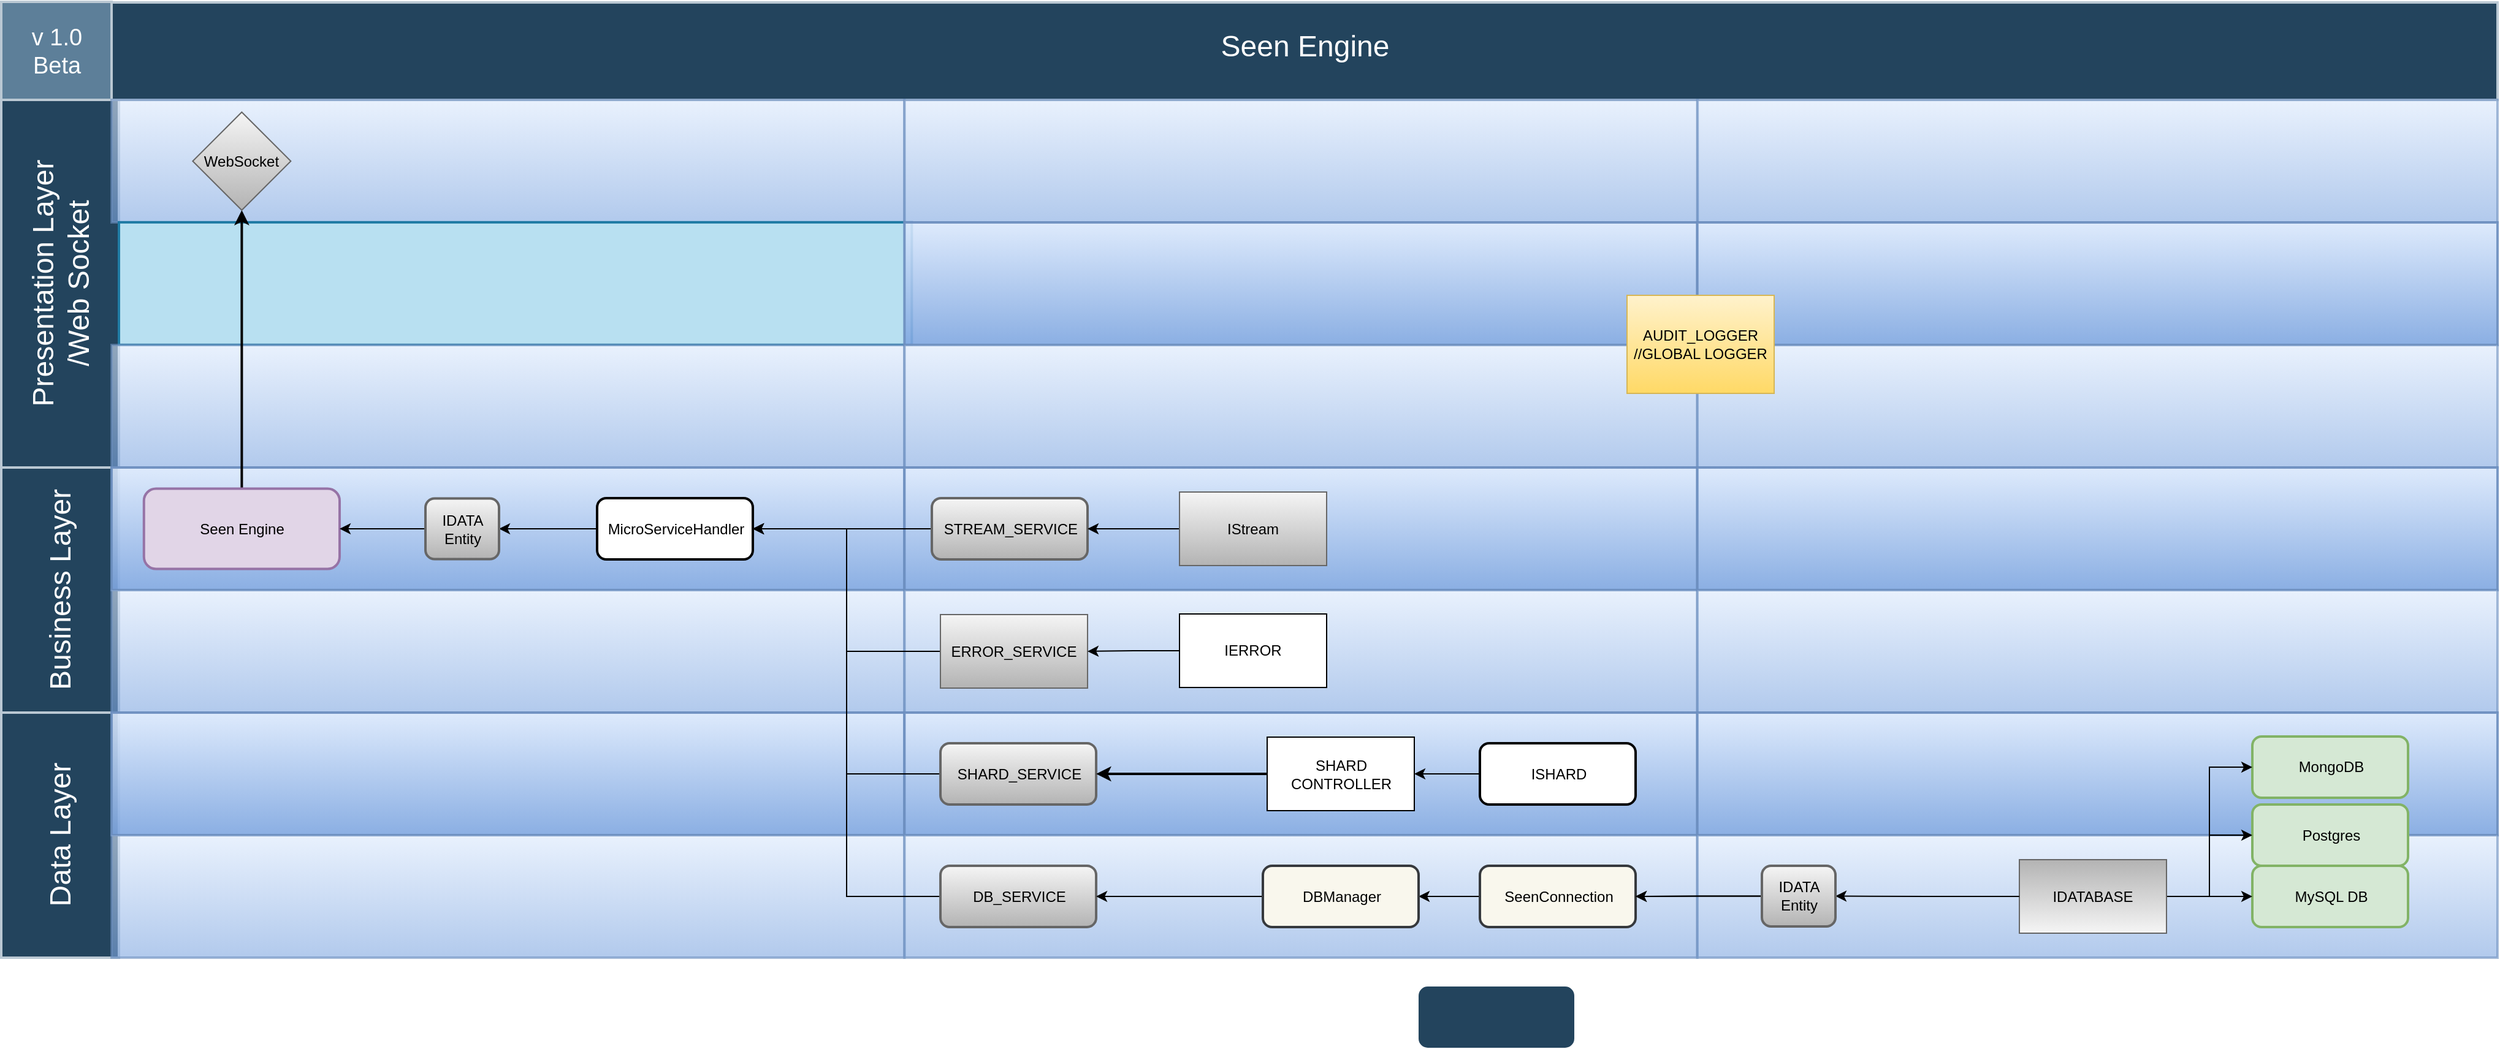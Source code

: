 <mxfile version="22.1.5" type="device">
  <diagram id="6a731a19-8d31-9384-78a2-239565b7b9f0" name="Page-1">
    <mxGraphModel dx="1199" dy="-130" grid="1" gridSize="10" guides="1" tooltips="1" connect="1" arrows="1" fold="1" page="1" pageScale="1" pageWidth="1169" pageHeight="827" background="none" math="0" shadow="0">
      <root>
        <mxCell id="0" />
        <mxCell id="1" parent="0" />
        <mxCell id="56" value="Seen Engine&lt;br&gt;" style="strokeColor=#BAC8D3;fillColor=#23445D;fontSize=24;strokeWidth=2;fontFamily=Helvetica;html=1;fontColor=#FFFFFF;fontStyle=0;spacingBottom=8;spacingRight=0;spacingLeft=83;" parent="1" vertex="1">
          <mxGeometry x="160" y="851" width="2030" height="79.5" as="geometry" />
        </mxCell>
        <mxCell id="57" value="Presentation Layer&lt;br&gt;/Web Socket" style="strokeColor=#BAC8D3;fillColor=#23445D;fontSize=24;strokeWidth=2;horizontal=0;fontFamily=Helvetica;html=1;fontColor=#FFFFFF;fontStyle=0" parent="1" vertex="1">
          <mxGeometry x="154" y="930.5" width="96" height="300" as="geometry" />
        </mxCell>
        <mxCell id="59" value="v 1.0&lt;br&gt;Beta" style="strokeColor=#BAC8D3;fillColor=#5d7f99;fontSize=19;strokeWidth=2;fontFamily=Helvetica;html=1;labelBackgroundColor=none;fontColor=#FFFFFF;" parent="1" vertex="1">
          <mxGeometry x="154" y="850.5" width="90" height="80" as="geometry" />
        </mxCell>
        <mxCell id="64" value="Business Layer" style="strokeColor=#BAC8D3;fillColor=#23445D;fontSize=24;strokeWidth=2;horizontal=0;fontFamily=Helvetica;html=1;fontColor=#FFFFFF;fontStyle=0" parent="1" vertex="1">
          <mxGeometry x="154" y="1230.5" width="96" height="200" as="geometry" />
        </mxCell>
        <mxCell id="67" value="Data Layer" style="strokeColor=#BAC8D3;fillColor=#23445D;fontSize=24;strokeWidth=2;horizontal=0;fontFamily=Helvetica;html=1;fontColor=#FFFFFF;fontStyle=0" parent="1" vertex="1">
          <mxGeometry x="154" y="1430.5" width="96" height="200" as="geometry" />
        </mxCell>
        <mxCell id="68" value="" style="strokeColor=#6c8ebf;fillColor=#dae8fc;fontSize=18;strokeWidth=2;fontFamily=Helvetica;html=1;opacity=60;gradientColor=#7ea6e0;" parent="1" vertex="1">
          <mxGeometry x="244" y="930.5" width="646.667" height="100" as="geometry" />
        </mxCell>
        <mxCell id="69" value="" style="fillColor=#b1ddf0;fontSize=18;strokeWidth=2;fontFamily=Helvetica;html=1;opacity=90;strokeColor=#10739e;" parent="1" vertex="1">
          <mxGeometry x="250" y="1030.4" width="646.667" height="100" as="geometry" />
        </mxCell>
        <mxCell id="70" value="" style="strokeColor=#6c8ebf;fillColor=#dae8fc;fontSize=18;strokeWidth=2;fontFamily=Helvetica;html=1;opacity=60;gradientColor=#7ea6e0;" parent="1" vertex="1">
          <mxGeometry x="244" y="1130.5" width="646.667" height="100" as="geometry" />
        </mxCell>
        <mxCell id="71" value="" style="fillColor=#dae8fc;fontSize=18;strokeWidth=2;fontFamily=Helvetica;html=1;opacity=90;gradientColor=#7ea6e0;strokeColor=#6c8ebf;" parent="1" vertex="1">
          <mxGeometry x="244" y="1230.5" width="646.667" height="100" as="geometry" />
        </mxCell>
        <mxCell id="72" value="" style="strokeColor=#6c8ebf;fillColor=#dae8fc;fontSize=18;strokeWidth=2;fontFamily=Helvetica;html=1;opacity=60;gradientColor=#7ea6e0;" parent="1" vertex="1">
          <mxGeometry x="244" y="1330.5" width="646.667" height="100" as="geometry" />
        </mxCell>
        <mxCell id="73" value="" style="fillColor=#dae8fc;fontSize=18;strokeWidth=2;fontFamily=Helvetica;html=1;opacity=90;gradientColor=#7ea6e0;strokeColor=#6c8ebf;" parent="1" vertex="1">
          <mxGeometry x="244" y="1430.5" width="646.667" height="100" as="geometry" />
        </mxCell>
        <mxCell id="74" value="" style="strokeColor=#6c8ebf;fillColor=#dae8fc;fontSize=18;strokeWidth=2;fontFamily=Helvetica;html=1;opacity=60;gradientColor=#7ea6e0;" parent="1" vertex="1">
          <mxGeometry x="244" y="1530.5" width="646.667" height="100" as="geometry" />
        </mxCell>
        <mxCell id="75" value="" style="strokeColor=#6c8ebf;fillColor=#dae8fc;fontSize=18;strokeWidth=2;fontFamily=Helvetica;html=1;opacity=60;gradientColor=#7ea6e0;" parent="1" vertex="1">
          <mxGeometry x="890.667" y="930.5" width="647" height="100" as="geometry" />
        </mxCell>
        <mxCell id="76" value="" style="fillColor=#dae8fc;fontSize=18;strokeWidth=2;fontFamily=Helvetica;html=1;opacity=90;gradientColor=#7ea6e0;strokeColor=#6c8ebf;" parent="1" vertex="1">
          <mxGeometry x="890.667" y="1030.5" width="646.667" height="100" as="geometry" />
        </mxCell>
        <mxCell id="77" value="" style="strokeColor=#6c8ebf;fillColor=#dae8fc;fontSize=18;strokeWidth=2;fontFamily=Helvetica;html=1;opacity=60;gradientColor=#7ea6e0;" parent="1" vertex="1">
          <mxGeometry x="890.667" y="1130.5" width="646.667" height="100" as="geometry" />
        </mxCell>
        <mxCell id="78" value="" style="fillColor=#dae8fc;fontSize=18;strokeWidth=2;fontFamily=Helvetica;html=1;opacity=90;gradientColor=#7ea6e0;strokeColor=#6c8ebf;" parent="1" vertex="1">
          <mxGeometry x="890.667" y="1230.5" width="646.667" height="100" as="geometry" />
        </mxCell>
        <mxCell id="79" value="" style="strokeColor=#6c8ebf;fillColor=#dae8fc;fontSize=18;strokeWidth=2;fontFamily=Helvetica;html=1;opacity=60;gradientColor=#7ea6e0;" parent="1" vertex="1">
          <mxGeometry x="890.667" y="1330.5" width="646.667" height="100" as="geometry" />
        </mxCell>
        <mxCell id="80" value="" style="fillColor=#dae8fc;fontSize=18;strokeWidth=2;fontFamily=Helvetica;html=1;opacity=90;gradientColor=#7ea6e0;strokeColor=#6c8ebf;" parent="1" vertex="1">
          <mxGeometry x="890.667" y="1430.5" width="646.667" height="100" as="geometry" />
        </mxCell>
        <mxCell id="81" value="" style="strokeColor=#6c8ebf;fillColor=#dae8fc;fontSize=18;strokeWidth=2;fontFamily=Helvetica;html=1;opacity=60;fontStyle=4;gradientColor=#7ea6e0;" parent="1" vertex="1">
          <mxGeometry x="890.667" y="1530.5" width="646.667" height="100" as="geometry" />
        </mxCell>
        <mxCell id="82" value="" style="strokeColor=#6c8ebf;fillColor=#dae8fc;fontSize=18;strokeWidth=2;fontFamily=Helvetica;html=1;opacity=60;gradientColor=#7ea6e0;" parent="1" vertex="1">
          <mxGeometry x="1537.33" y="930.5" width="652.67" height="100" as="geometry" />
        </mxCell>
        <mxCell id="83" value="" style="fillColor=#dae8fc;fontSize=18;strokeWidth=2;fontFamily=Helvetica;html=1;opacity=90;gradientColor=#7ea6e0;strokeColor=#6c8ebf;" parent="1" vertex="1">
          <mxGeometry x="1537.33" y="1030.5" width="652.67" height="100" as="geometry" />
        </mxCell>
        <mxCell id="84" value="" style="strokeColor=#6c8ebf;fillColor=#dae8fc;fontSize=18;strokeWidth=2;fontFamily=Helvetica;html=1;opacity=60;gradientColor=#7ea6e0;" parent="1" vertex="1">
          <mxGeometry x="1537.33" y="1130.5" width="652.67" height="100" as="geometry" />
        </mxCell>
        <mxCell id="85" value="" style="fillColor=#dae8fc;fontSize=18;strokeWidth=2;fontFamily=Helvetica;html=1;opacity=90;gradientColor=#7ea6e0;strokeColor=#6c8ebf;" parent="1" vertex="1">
          <mxGeometry x="1537.33" y="1230.5" width="652.67" height="100" as="geometry" />
        </mxCell>
        <mxCell id="86" value="" style="strokeColor=#6c8ebf;fillColor=#dae8fc;fontSize=18;strokeWidth=2;fontFamily=Helvetica;html=1;opacity=60;gradientColor=#7ea6e0;" parent="1" vertex="1">
          <mxGeometry x="1537.33" y="1330.5" width="652.67" height="100" as="geometry" />
        </mxCell>
        <mxCell id="87" value="" style="fillColor=#dae8fc;fontSize=18;strokeWidth=2;fontFamily=Helvetica;html=1;opacity=90;gradientColor=#7ea6e0;strokeColor=#6c8ebf;" parent="1" vertex="1">
          <mxGeometry x="1537.33" y="1430.5" width="652.67" height="100" as="geometry" />
        </mxCell>
        <mxCell id="88" value="" style="strokeColor=#6c8ebf;fillColor=#dae8fc;fontSize=18;strokeWidth=2;fontFamily=Helvetica;html=1;opacity=60;fontStyle=4;gradientColor=#7ea6e0;" parent="1" vertex="1">
          <mxGeometry x="1537.33" y="1530.5" width="652.67" height="100" as="geometry" />
        </mxCell>
        <mxCell id="Qx-xKCjAaK7sPluYtuYU-154" style="edgeStyle=orthogonalEdgeStyle;rounded=0;orthogonalLoop=1;jettySize=auto;html=1;entryX=0.5;entryY=1;entryDx=0;entryDy=0;strokeWidth=2;" parent="1" source="90" target="Qx-xKCjAaK7sPluYtuYU-150" edge="1">
          <mxGeometry relative="1" as="geometry" />
        </mxCell>
        <mxCell id="90" value="Seen Engine" style="rounded=1;fillColor=#e1d5e7;strokeColor=#9673a6;strokeWidth=2;fontFamily=Helvetica;html=1;" parent="1" vertex="1">
          <mxGeometry x="270.39" y="1247.75" width="159.61" height="65.5" as="geometry" />
        </mxCell>
        <mxCell id="X69mg9kZz3Z_sfbYfR4R-122" style="edgeStyle=orthogonalEdgeStyle;rounded=0;orthogonalLoop=1;jettySize=auto;html=1;entryX=1;entryY=0.5;entryDx=0;entryDy=0;" edge="1" parent="1" source="91" target="93">
          <mxGeometry relative="1" as="geometry" />
        </mxCell>
        <mxCell id="91" value="DB_SERVICE" style="rounded=1;fillColor=#f5f5f5;strokeColor=#666666;strokeWidth=2;fontFamily=Helvetica;html=1;gradientColor=#b3b3b3;" parent="1" vertex="1">
          <mxGeometry x="920.015" y="1555.5" width="127" height="50" as="geometry" />
        </mxCell>
        <mxCell id="X69mg9kZz3Z_sfbYfR4R-138" style="edgeStyle=orthogonalEdgeStyle;rounded=0;orthogonalLoop=1;jettySize=auto;html=1;entryX=1;entryY=0.5;entryDx=0;entryDy=0;" edge="1" parent="1" source="93" target="X69mg9kZz3Z_sfbYfR4R-136">
          <mxGeometry relative="1" as="geometry" />
        </mxCell>
        <mxCell id="93" value="MicroServiceHandler" style="rounded=1;strokeWidth=2;fontFamily=Helvetica;html=1;" parent="1" vertex="1">
          <mxGeometry x="640.005" y="1255.5" width="127" height="50" as="geometry" />
        </mxCell>
        <mxCell id="Qx-xKCjAaK7sPluYtuYU-163" style="edgeStyle=orthogonalEdgeStyle;rounded=0;orthogonalLoop=1;jettySize=auto;html=1;entryX=0.5;entryY=0;entryDx=0;entryDy=0;strokeWidth=3;exitX=0.5;exitY=0;exitDx=0;exitDy=0;" parent="1" source="91" target="91" edge="1">
          <mxGeometry relative="1" as="geometry" />
        </mxCell>
        <mxCell id="100" value="MongoDB" style="rounded=1;fillColor=#d5e8d4;strokeColor=#82b366;strokeWidth=2;fontFamily=Helvetica;html=1;" parent="1" vertex="1">
          <mxGeometry x="1990.005" y="1450" width="127" height="50" as="geometry" />
        </mxCell>
        <mxCell id="X69mg9kZz3Z_sfbYfR4R-120" style="edgeStyle=orthogonalEdgeStyle;rounded=0;orthogonalLoop=1;jettySize=auto;html=1;entryX=1;entryY=0.5;entryDx=0;entryDy=0;" edge="1" parent="1" source="102" target="93">
          <mxGeometry relative="1" as="geometry" />
        </mxCell>
        <mxCell id="102" value="SHARD_SERVICE" style="rounded=1;fillColor=#f5f5f5;strokeColor=#666666;strokeWidth=2;fontFamily=Helvetica;html=1;gradientColor=#b3b3b3;" parent="1" vertex="1">
          <mxGeometry x="920.019" y="1455.5" width="127" height="50" as="geometry" />
        </mxCell>
        <mxCell id="X69mg9kZz3Z_sfbYfR4R-123" style="edgeStyle=orthogonalEdgeStyle;rounded=0;orthogonalLoop=1;jettySize=auto;html=1;entryX=1;entryY=0.5;entryDx=0;entryDy=0;" edge="1" parent="1" source="103" target="Qx-xKCjAaK7sPluYtuYU-226">
          <mxGeometry relative="1" as="geometry" />
        </mxCell>
        <mxCell id="103" value="ISHARD" style="rounded=1;strokeWidth=2;fontFamily=Helvetica;html=1;" parent="1" vertex="1">
          <mxGeometry x="1360.005" y="1455.5" width="127" height="50" as="geometry" />
        </mxCell>
        <mxCell id="105" value="Postgres" style="rounded=1;fillColor=#d5e8d4;strokeColor=#82b366;strokeWidth=2;fontFamily=Helvetica;html=1;" parent="1" vertex="1">
          <mxGeometry x="1990.001" y="1505.5" width="127" height="50" as="geometry" />
        </mxCell>
        <mxCell id="Qx-xKCjAaK7sPluYtuYU-207" style="edgeStyle=orthogonalEdgeStyle;rounded=0;orthogonalLoop=1;jettySize=auto;html=1;entryX=1;entryY=0.5;entryDx=0;entryDy=0;" parent="1" source="108" target="98" edge="1">
          <mxGeometry relative="1" as="geometry" />
        </mxCell>
        <mxCell id="108" value="SeenConnection" style="rounded=1;strokeWidth=2;fontFamily=Helvetica;html=1;fillColor=#f9f7ed;strokeColor=#36393d;" parent="1" vertex="1">
          <mxGeometry x="1360.008" y="1555.5" width="127" height="50" as="geometry" />
        </mxCell>
        <mxCell id="110" value="" style="rounded=1;fillColor=#23445D;strokeColor=none;strokeWidth=2;gradientColor=none;fontFamily=Helvetica;html=1;" parent="1" vertex="1">
          <mxGeometry x="1310.002" y="1654" width="127" height="50" as="geometry" />
        </mxCell>
        <mxCell id="111" value="MySQL DB" style="rounded=1;fillColor=#d5e8d4;strokeColor=#82b366;strokeWidth=2;fontFamily=Helvetica;html=1;" parent="1" vertex="1">
          <mxGeometry x="1990.002" y="1555.5" width="127" height="50" as="geometry" />
        </mxCell>
        <mxCell id="Qx-xKCjAaK7sPluYtuYU-150" value="WebSocket" style="rhombus;whiteSpace=wrap;html=1;fillColor=#f5f5f5;strokeColor=#666666;gradientColor=#b3b3b3;" parent="1" vertex="1">
          <mxGeometry x="310.19" y="940.5" width="80" height="80" as="geometry" />
        </mxCell>
        <mxCell id="X69mg9kZz3Z_sfbYfR4R-125" style="edgeStyle=orthogonalEdgeStyle;rounded=0;orthogonalLoop=1;jettySize=auto;html=1;entryX=1;entryY=0.5;entryDx=0;entryDy=0;" edge="1" parent="1" source="98" target="91">
          <mxGeometry relative="1" as="geometry" />
        </mxCell>
        <mxCell id="98" value="DBManager" style="rounded=1;fillColor=#f9f7ed;strokeColor=#36393d;strokeWidth=2;fontFamily=Helvetica;html=1;" parent="1" vertex="1">
          <mxGeometry x="1183.001" y="1555.5" width="127" height="50" as="geometry" />
        </mxCell>
        <mxCell id="Qx-xKCjAaK7sPluYtuYU-225" style="edgeStyle=orthogonalEdgeStyle;rounded=0;orthogonalLoop=1;jettySize=auto;html=1;entryX=1;entryY=0.5;entryDx=0;entryDy=0;" parent="1" source="101" target="108" edge="1">
          <mxGeometry relative="1" as="geometry" />
        </mxCell>
        <mxCell id="Qx-xKCjAaK7sPluYtuYU-215" style="edgeStyle=orthogonalEdgeStyle;rounded=0;orthogonalLoop=1;jettySize=auto;html=1;entryX=0;entryY=0.5;entryDx=0;entryDy=0;" parent="1" source="Qx-xKCjAaK7sPluYtuYU-211" target="105" edge="1">
          <mxGeometry relative="1" as="geometry" />
        </mxCell>
        <mxCell id="Qx-xKCjAaK7sPluYtuYU-216" style="edgeStyle=orthogonalEdgeStyle;rounded=0;orthogonalLoop=1;jettySize=auto;html=1;entryX=0;entryY=0.5;entryDx=0;entryDy=0;" parent="1" source="Qx-xKCjAaK7sPluYtuYU-211" target="100" edge="1">
          <mxGeometry relative="1" as="geometry" />
        </mxCell>
        <mxCell id="Qx-xKCjAaK7sPluYtuYU-217" style="edgeStyle=orthogonalEdgeStyle;rounded=0;orthogonalLoop=1;jettySize=auto;html=1;entryX=0;entryY=0.5;entryDx=0;entryDy=0;" parent="1" source="Qx-xKCjAaK7sPluYtuYU-211" target="111" edge="1">
          <mxGeometry relative="1" as="geometry" />
        </mxCell>
        <mxCell id="Qx-xKCjAaK7sPluYtuYU-218" style="edgeStyle=orthogonalEdgeStyle;rounded=0;orthogonalLoop=1;jettySize=auto;html=1;entryX=1;entryY=0.5;entryDx=0;entryDy=0;" parent="1" source="101" target="108" edge="1">
          <mxGeometry relative="1" as="geometry" />
        </mxCell>
        <mxCell id="Qx-xKCjAaK7sPluYtuYU-211" value="IDATABASE" style="rounded=0;whiteSpace=wrap;html=1;fillColor=#f5f5f5;gradientColor=#b3b3b3;strokeColor=#666666;direction=west;" parent="1" vertex="1">
          <mxGeometry x="1800" y="1550.5" width="120" height="60" as="geometry" />
        </mxCell>
        <mxCell id="Qx-xKCjAaK7sPluYtuYU-230" style="edgeStyle=orthogonalEdgeStyle;rounded=0;orthogonalLoop=1;jettySize=auto;html=1;entryX=1;entryY=0.5;entryDx=0;entryDy=0;strokeWidth=2;" parent="1" source="Qx-xKCjAaK7sPluYtuYU-226" target="102" edge="1">
          <mxGeometry relative="1" as="geometry" />
        </mxCell>
        <mxCell id="Qx-xKCjAaK7sPluYtuYU-226" value="SHARD&lt;br&gt;CONTROLLER" style="rounded=0;whiteSpace=wrap;html=1;" parent="1" vertex="1">
          <mxGeometry x="1186.5" y="1450.5" width="120" height="60" as="geometry" />
        </mxCell>
        <mxCell id="X69mg9kZz3Z_sfbYfR4R-121" style="edgeStyle=orthogonalEdgeStyle;rounded=0;orthogonalLoop=1;jettySize=auto;html=1;entryX=1;entryY=0.5;entryDx=0;entryDy=0;" edge="1" parent="1" source="X69mg9kZz3Z_sfbYfR4R-112" target="93">
          <mxGeometry relative="1" as="geometry" />
        </mxCell>
        <mxCell id="X69mg9kZz3Z_sfbYfR4R-112" value="STREAM_SERVICE" style="rounded=1;fillColor=#f5f5f5;strokeColor=#666666;strokeWidth=2;fontFamily=Helvetica;html=1;gradientColor=#b3b3b3;" vertex="1" parent="1">
          <mxGeometry x="913.012" y="1255.5" width="127" height="50" as="geometry" />
        </mxCell>
        <mxCell id="X69mg9kZz3Z_sfbYfR4R-118" style="edgeStyle=orthogonalEdgeStyle;rounded=0;orthogonalLoop=1;jettySize=auto;html=1;entryX=1;entryY=0.5;entryDx=0;entryDy=0;" edge="1" parent="1" source="X69mg9kZz3Z_sfbYfR4R-116" target="X69mg9kZz3Z_sfbYfR4R-112">
          <mxGeometry relative="1" as="geometry" />
        </mxCell>
        <mxCell id="X69mg9kZz3Z_sfbYfR4R-116" value="IStream" style="rounded=0;whiteSpace=wrap;html=1;fillColor=#f5f5f5;gradientColor=#b3b3b3;strokeColor=#666666;" vertex="1" parent="1">
          <mxGeometry x="1115" y="1250.5" width="120" height="60" as="geometry" />
        </mxCell>
        <mxCell id="X69mg9kZz3Z_sfbYfR4R-124" value="" style="edgeStyle=orthogonalEdgeStyle;rounded=0;orthogonalLoop=1;jettySize=auto;html=1;entryX=1;entryY=0.5;entryDx=0;entryDy=0;" edge="1" parent="1" source="Qx-xKCjAaK7sPluYtuYU-211" target="101">
          <mxGeometry relative="1" as="geometry">
            <mxPoint x="1800" y="1531" as="sourcePoint" />
            <mxPoint x="1487" y="1581" as="targetPoint" />
          </mxGeometry>
        </mxCell>
        <mxCell id="101" value="IDATA&lt;br&gt;Entity" style="rounded=1;fillColor=#f5f5f5;strokeColor=#666666;strokeWidth=2;fontFamily=Helvetica;html=1;gradientColor=#b3b3b3;" parent="1" vertex="1">
          <mxGeometry x="1590" y="1555.5" width="60" height="49.5" as="geometry" />
        </mxCell>
        <mxCell id="X69mg9kZz3Z_sfbYfR4R-127" style="edgeStyle=orthogonalEdgeStyle;rounded=0;orthogonalLoop=1;jettySize=auto;html=1;entryX=1;entryY=0.5;entryDx=0;entryDy=0;" edge="1" parent="1" source="X69mg9kZz3Z_sfbYfR4R-126" target="93">
          <mxGeometry relative="1" as="geometry" />
        </mxCell>
        <mxCell id="X69mg9kZz3Z_sfbYfR4R-126" value="ERROR_SERVICE" style="rounded=0;whiteSpace=wrap;html=1;fillColor=#f5f5f5;gradientColor=#b3b3b3;strokeColor=#666666;" vertex="1" parent="1">
          <mxGeometry x="920.01" y="1350.5" width="120" height="60" as="geometry" />
        </mxCell>
        <mxCell id="X69mg9kZz3Z_sfbYfR4R-129" value="AUDIT_LOGGER&lt;br&gt;//GLOBAL LOGGER" style="rounded=0;whiteSpace=wrap;html=1;fillColor=#fff2cc;gradientColor=#ffd966;strokeColor=#d6b656;" vertex="1" parent="1">
          <mxGeometry x="1480" y="1090" width="120" height="80" as="geometry" />
        </mxCell>
        <mxCell id="X69mg9kZz3Z_sfbYfR4R-131" style="edgeStyle=orthogonalEdgeStyle;rounded=0;orthogonalLoop=1;jettySize=auto;html=1;entryX=1;entryY=0.5;entryDx=0;entryDy=0;" edge="1" parent="1" source="X69mg9kZz3Z_sfbYfR4R-130" target="X69mg9kZz3Z_sfbYfR4R-126">
          <mxGeometry relative="1" as="geometry" />
        </mxCell>
        <mxCell id="X69mg9kZz3Z_sfbYfR4R-130" value="IERROR" style="rounded=0;whiteSpace=wrap;html=1;" vertex="1" parent="1">
          <mxGeometry x="1115" y="1350" width="120" height="60" as="geometry" />
        </mxCell>
        <mxCell id="X69mg9kZz3Z_sfbYfR4R-137" style="edgeStyle=orthogonalEdgeStyle;rounded=0;orthogonalLoop=1;jettySize=auto;html=1;entryX=1;entryY=0.5;entryDx=0;entryDy=0;" edge="1" parent="1" source="X69mg9kZz3Z_sfbYfR4R-136" target="90">
          <mxGeometry relative="1" as="geometry" />
        </mxCell>
        <mxCell id="X69mg9kZz3Z_sfbYfR4R-136" value="IDATA&lt;br&gt;Entity" style="rounded=1;fillColor=#f5f5f5;strokeColor=#666666;strokeWidth=2;fontFamily=Helvetica;html=1;gradientColor=#b3b3b3;" vertex="1" parent="1">
          <mxGeometry x="500" y="1255.75" width="60" height="49.5" as="geometry" />
        </mxCell>
      </root>
    </mxGraphModel>
  </diagram>
</mxfile>
